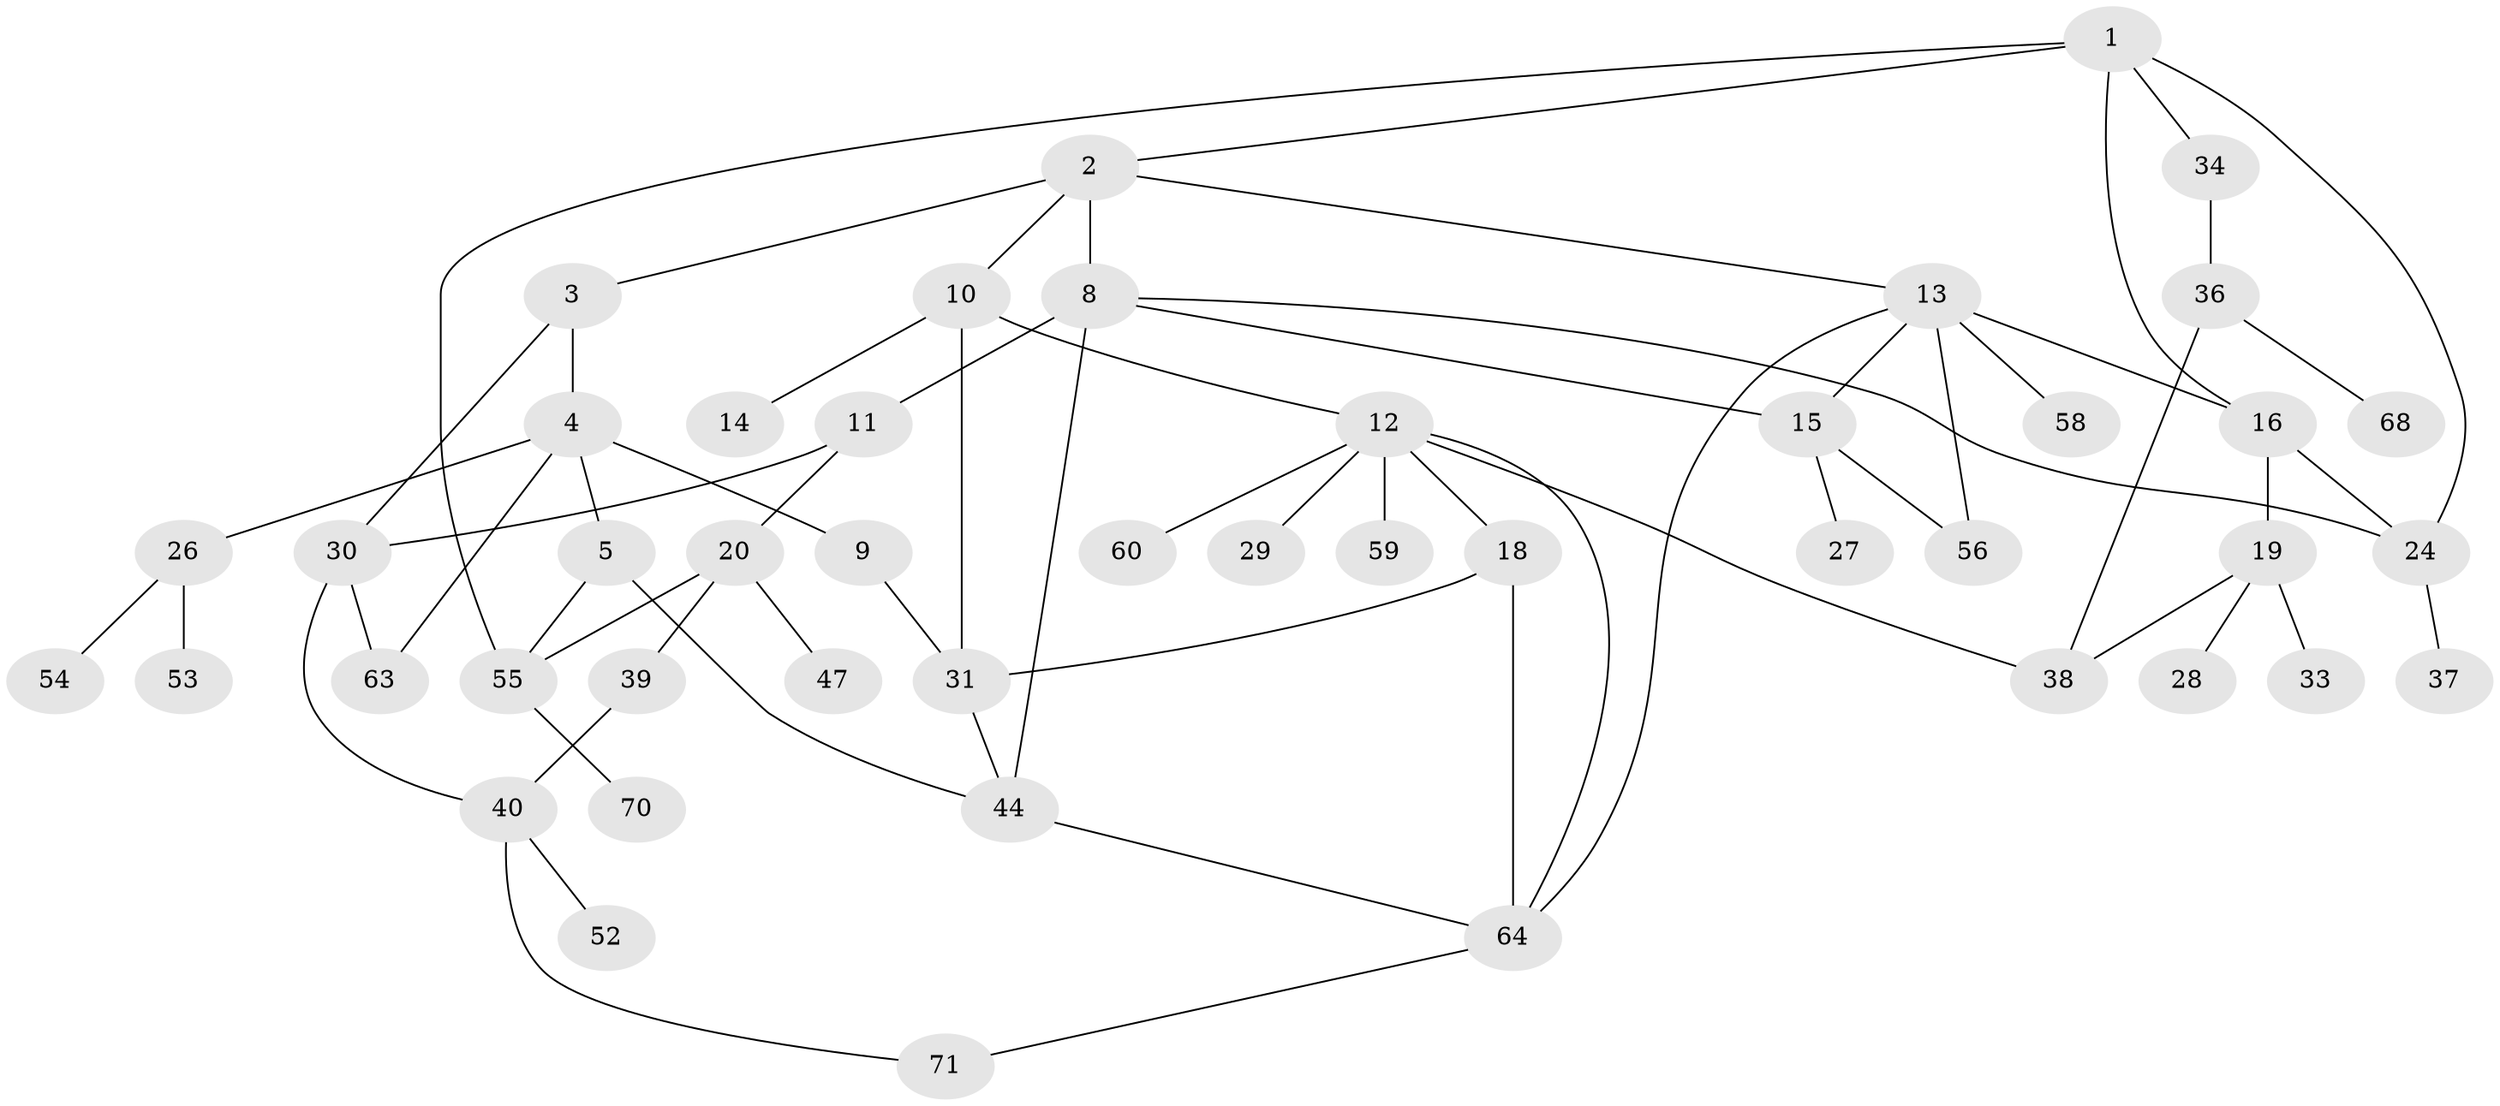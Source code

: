 // original degree distribution, {4: 0.09722222222222222, 6: 0.041666666666666664, 3: 0.2916666666666667, 5: 0.05555555555555555, 2: 0.25, 1: 0.2638888888888889}
// Generated by graph-tools (version 1.1) at 2025/41/03/06/25 10:41:29]
// undirected, 46 vertices, 65 edges
graph export_dot {
graph [start="1"]
  node [color=gray90,style=filled];
  1 [super="+7"];
  2 [super="+46"];
  3 [super="+6"];
  4 [super="+41"];
  5 [super="+49"];
  8;
  9 [super="+42"];
  10 [super="+32"];
  11 [super="+21"];
  12 [super="+17"];
  13 [super="+45"];
  14;
  15 [super="+72"];
  16 [super="+62"];
  18;
  19 [super="+23"];
  20 [super="+22"];
  24 [super="+25"];
  26 [super="+51"];
  27;
  28;
  29;
  30 [super="+35"];
  31 [super="+43"];
  33;
  34;
  36 [super="+48"];
  37 [super="+57"];
  38;
  39;
  40 [super="+67"];
  44 [super="+61"];
  47 [super="+50"];
  52;
  53;
  54;
  55 [super="+69"];
  56;
  58 [super="+66"];
  59;
  60;
  63;
  64 [super="+65"];
  68;
  70;
  71;
  1 -- 2;
  1 -- 34;
  1 -- 55;
  1 -- 16;
  1 -- 24;
  2 -- 3;
  2 -- 8;
  2 -- 10;
  2 -- 13;
  3 -- 4;
  3 -- 30;
  4 -- 5;
  4 -- 9;
  4 -- 26;
  4 -- 63;
  5 -- 44;
  5 -- 55;
  8 -- 11 [weight=2];
  8 -- 15;
  8 -- 44;
  8 -- 24;
  9 -- 31;
  10 -- 12;
  10 -- 14;
  10 -- 31;
  11 -- 20;
  11 -- 30;
  12 -- 29;
  12 -- 38;
  12 -- 60;
  12 -- 64;
  12 -- 18;
  12 -- 59;
  13 -- 58;
  13 -- 64;
  13 -- 56;
  13 -- 16;
  13 -- 15;
  15 -- 27;
  15 -- 56;
  16 -- 19;
  16 -- 24;
  18 -- 31;
  18 -- 64;
  19 -- 38;
  19 -- 33;
  19 -- 28;
  20 -- 39;
  20 -- 47;
  20 -- 55;
  24 -- 37;
  26 -- 54;
  26 -- 53;
  30 -- 63;
  30 -- 40;
  31 -- 44;
  34 -- 36;
  36 -- 68;
  36 -- 38;
  39 -- 40;
  40 -- 52;
  40 -- 71;
  44 -- 64;
  55 -- 70;
  64 -- 71;
}

